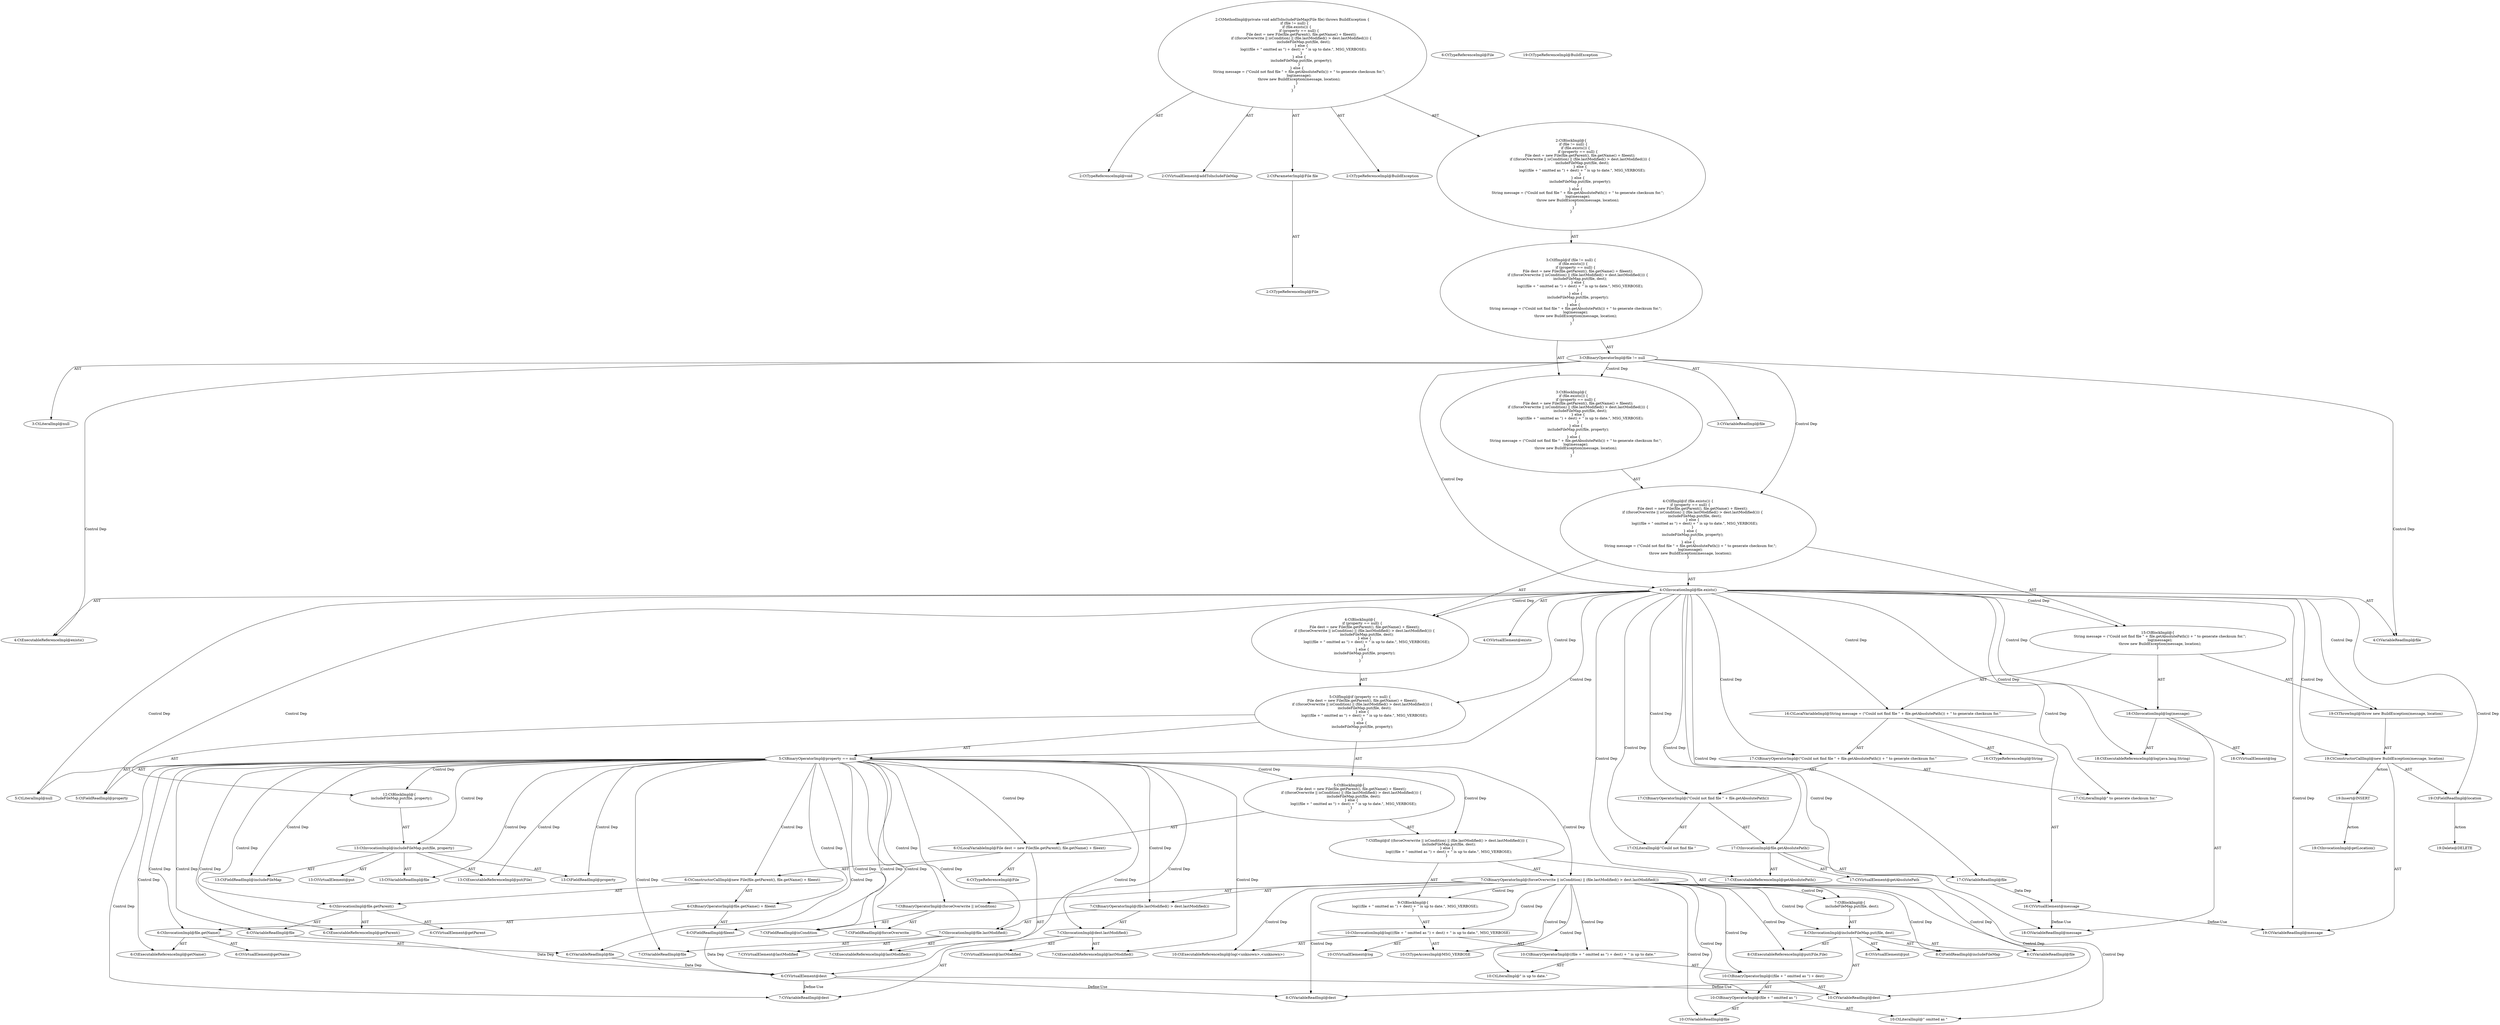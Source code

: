 digraph "addToIncludeFileMap#?,File" {
0 [label="2:CtTypeReferenceImpl@void" shape=ellipse]
1 [label="2:CtVirtualElement@addToIncludeFileMap" shape=ellipse]
2 [label="2:CtParameterImpl@File file" shape=ellipse]
3 [label="2:CtTypeReferenceImpl@File" shape=ellipse]
4 [label="2:CtTypeReferenceImpl@BuildException" shape=ellipse]
5 [label="3:CtVariableReadImpl@file" shape=ellipse]
6 [label="3:CtLiteralImpl@null" shape=ellipse]
7 [label="3:CtBinaryOperatorImpl@file != null" shape=ellipse]
8 [label="4:CtExecutableReferenceImpl@exists()" shape=ellipse]
9 [label="4:CtVirtualElement@exists" shape=ellipse]
10 [label="4:CtVariableReadImpl@file" shape=ellipse]
11 [label="4:CtInvocationImpl@file.exists()" shape=ellipse]
12 [label="5:CtFieldReadImpl@property" shape=ellipse]
13 [label="5:CtLiteralImpl@null" shape=ellipse]
14 [label="5:CtBinaryOperatorImpl@property == null" shape=ellipse]
15 [label="6:CtTypeReferenceImpl@File" shape=ellipse]
16 [label="6:CtTypeReferenceImpl@File" shape=ellipse]
17 [label="6:CtExecutableReferenceImpl@getParent()" shape=ellipse]
18 [label="6:CtVirtualElement@getParent" shape=ellipse]
19 [label="6:CtVariableReadImpl@file" shape=ellipse]
20 [label="6:CtInvocationImpl@file.getParent()" shape=ellipse]
21 [label="6:CtExecutableReferenceImpl@getName()" shape=ellipse]
22 [label="6:CtVirtualElement@getName" shape=ellipse]
23 [label="6:CtVariableReadImpl@file" shape=ellipse]
24 [label="6:CtInvocationImpl@file.getName()" shape=ellipse]
25 [label="6:CtFieldReadImpl@fileext" shape=ellipse]
26 [label="6:CtBinaryOperatorImpl@file.getName() + fileext" shape=ellipse]
27 [label="6:CtConstructorCallImpl@new File(file.getParent(), file.getName() + fileext)" shape=ellipse]
28 [label="6:CtVirtualElement@dest" shape=ellipse]
29 [label="6:CtLocalVariableImpl@File dest = new File(file.getParent(), file.getName() + fileext)" shape=ellipse]
30 [label="7:CtFieldReadImpl@forceOverwrite" shape=ellipse]
31 [label="7:CtFieldReadImpl@isCondition" shape=ellipse]
32 [label="7:CtBinaryOperatorImpl@(forceOverwrite || isCondition)" shape=ellipse]
33 [label="7:CtExecutableReferenceImpl@lastModified()" shape=ellipse]
34 [label="7:CtVirtualElement@lastModified" shape=ellipse]
35 [label="7:CtVariableReadImpl@file" shape=ellipse]
36 [label="7:CtInvocationImpl@file.lastModified()" shape=ellipse]
37 [label="7:CtExecutableReferenceImpl@lastModified()" shape=ellipse]
38 [label="7:CtVirtualElement@lastModified" shape=ellipse]
39 [label="7:CtVariableReadImpl@dest" shape=ellipse]
40 [label="7:CtInvocationImpl@dest.lastModified()" shape=ellipse]
41 [label="7:CtBinaryOperatorImpl@(file.lastModified() > dest.lastModified())" shape=ellipse]
42 [label="7:CtBinaryOperatorImpl@(forceOverwrite || isCondition) || (file.lastModified() > dest.lastModified())" shape=ellipse]
43 [label="8:CtExecutableReferenceImpl@put(File,File)" shape=ellipse]
44 [label="8:CtVirtualElement@put" shape=ellipse]
45 [label="8:CtFieldReadImpl@includeFileMap" shape=ellipse]
46 [label="8:CtVariableReadImpl@file" shape=ellipse]
47 [label="8:CtVariableReadImpl@dest" shape=ellipse]
48 [label="8:CtInvocationImpl@includeFileMap.put(file, dest)" shape=ellipse]
49 [label="7:CtBlockImpl@\{
    includeFileMap.put(file, dest);
\}" shape=ellipse]
50 [label="10:CtExecutableReferenceImpl@log(<unknown>,<unknown>)" shape=ellipse]
51 [label="10:CtVirtualElement@log" shape=ellipse]
52 [label="10:CtVariableReadImpl@file" shape=ellipse]
53 [label="10:CtLiteralImpl@\" omitted as \"" shape=ellipse]
54 [label="10:CtBinaryOperatorImpl@(file + \" omitted as \")" shape=ellipse]
55 [label="10:CtVariableReadImpl@dest" shape=ellipse]
56 [label="10:CtBinaryOperatorImpl@((file + \" omitted as \") + dest)" shape=ellipse]
57 [label="10:CtLiteralImpl@\" is up to date.\"" shape=ellipse]
58 [label="10:CtBinaryOperatorImpl@((file + \" omitted as \") + dest) + \" is up to date.\"" shape=ellipse]
59 [label="10:CtTypeAccessImpl@MSG_VERBOSE" shape=ellipse]
60 [label="10:CtInvocationImpl@log(((file + \" omitted as \") + dest) + \" is up to date.\", MSG_VERBOSE)" shape=ellipse]
61 [label="9:CtBlockImpl@\{
    log(((file + \" omitted as \") + dest) + \" is up to date.\", MSG_VERBOSE);
\}" shape=ellipse]
62 [label="7:CtIfImpl@if ((forceOverwrite || isCondition) || (file.lastModified() > dest.lastModified())) \{
    includeFileMap.put(file, dest);
\} else \{
    log(((file + \" omitted as \") + dest) + \" is up to date.\", MSG_VERBOSE);
\}" shape=ellipse]
63 [label="5:CtBlockImpl@\{
    File dest = new File(file.getParent(), file.getName() + fileext);
    if ((forceOverwrite || isCondition) || (file.lastModified() > dest.lastModified())) \{
        includeFileMap.put(file, dest);
    \} else \{
        log(((file + \" omitted as \") + dest) + \" is up to date.\", MSG_VERBOSE);
    \}
\}" shape=ellipse]
64 [label="13:CtExecutableReferenceImpl@put(File)" shape=ellipse]
65 [label="13:CtVirtualElement@put" shape=ellipse]
66 [label="13:CtFieldReadImpl@includeFileMap" shape=ellipse]
67 [label="13:CtVariableReadImpl@file" shape=ellipse]
68 [label="13:CtFieldReadImpl@property" shape=ellipse]
69 [label="13:CtInvocationImpl@includeFileMap.put(file, property)" shape=ellipse]
70 [label="12:CtBlockImpl@\{
    includeFileMap.put(file, property);
\}" shape=ellipse]
71 [label="5:CtIfImpl@if (property == null) \{
    File dest = new File(file.getParent(), file.getName() + fileext);
    if ((forceOverwrite || isCondition) || (file.lastModified() > dest.lastModified())) \{
        includeFileMap.put(file, dest);
    \} else \{
        log(((file + \" omitted as \") + dest) + \" is up to date.\", MSG_VERBOSE);
    \}
\} else \{
    includeFileMap.put(file, property);
\}" shape=ellipse]
72 [label="4:CtBlockImpl@\{
    if (property == null) \{
        File dest = new File(file.getParent(), file.getName() + fileext);
        if ((forceOverwrite || isCondition) || (file.lastModified() > dest.lastModified())) \{
            includeFileMap.put(file, dest);
        \} else \{
            log(((file + \" omitted as \") + dest) + \" is up to date.\", MSG_VERBOSE);
        \}
    \} else \{
        includeFileMap.put(file, property);
    \}
\}" shape=ellipse]
73 [label="16:CtTypeReferenceImpl@String" shape=ellipse]
74 [label="17:CtLiteralImpl@\"Could not find file \"" shape=ellipse]
75 [label="17:CtExecutableReferenceImpl@getAbsolutePath()" shape=ellipse]
76 [label="17:CtVirtualElement@getAbsolutePath" shape=ellipse]
77 [label="17:CtVariableReadImpl@file" shape=ellipse]
78 [label="17:CtInvocationImpl@file.getAbsolutePath()" shape=ellipse]
79 [label="17:CtBinaryOperatorImpl@(\"Could not find file \" + file.getAbsolutePath())" shape=ellipse]
80 [label="17:CtLiteralImpl@\" to generate checksum for.\"" shape=ellipse]
81 [label="17:CtBinaryOperatorImpl@(\"Could not find file \" + file.getAbsolutePath()) + \" to generate checksum for.\"" shape=ellipse]
82 [label="16:CtVirtualElement@message" shape=ellipse]
83 [label="16:CtLocalVariableImpl@String message = (\"Could not find file \" + file.getAbsolutePath()) + \" to generate checksum for.\"" shape=ellipse]
84 [label="18:CtExecutableReferenceImpl@log(java.lang.String)" shape=ellipse]
85 [label="18:CtVirtualElement@log" shape=ellipse]
86 [label="18:CtVariableReadImpl@message" shape=ellipse]
87 [label="18:CtInvocationImpl@log(message)" shape=ellipse]
88 [label="19:CtTypeReferenceImpl@BuildException" shape=ellipse]
89 [label="19:CtVariableReadImpl@message" shape=ellipse]
90 [label="19:CtFieldReadImpl@location" shape=ellipse]
91 [label="19:CtConstructorCallImpl@new BuildException(message, location)" shape=ellipse]
92 [label="19:CtThrowImpl@throw new BuildException(message, location)" shape=ellipse]
93 [label="15:CtBlockImpl@\{
    String message = (\"Could not find file \" + file.getAbsolutePath()) + \" to generate checksum for.\";
    log(message);
    throw new BuildException(message, location);
\}" shape=ellipse]
94 [label="4:CtIfImpl@if (file.exists()) \{
    if (property == null) \{
        File dest = new File(file.getParent(), file.getName() + fileext);
        if ((forceOverwrite || isCondition) || (file.lastModified() > dest.lastModified())) \{
            includeFileMap.put(file, dest);
        \} else \{
            log(((file + \" omitted as \") + dest) + \" is up to date.\", MSG_VERBOSE);
        \}
    \} else \{
        includeFileMap.put(file, property);
    \}
\} else \{
    String message = (\"Could not find file \" + file.getAbsolutePath()) + \" to generate checksum for.\";
    log(message);
    throw new BuildException(message, location);
\}" shape=ellipse]
95 [label="3:CtBlockImpl@\{
    if (file.exists()) \{
        if (property == null) \{
            File dest = new File(file.getParent(), file.getName() + fileext);
            if ((forceOverwrite || isCondition) || (file.lastModified() > dest.lastModified())) \{
                includeFileMap.put(file, dest);
            \} else \{
                log(((file + \" omitted as \") + dest) + \" is up to date.\", MSG_VERBOSE);
            \}
        \} else \{
            includeFileMap.put(file, property);
        \}
    \} else \{
        String message = (\"Could not find file \" + file.getAbsolutePath()) + \" to generate checksum for.\";
        log(message);
        throw new BuildException(message, location);
    \}
\}" shape=ellipse]
96 [label="3:CtIfImpl@if (file != null) \{
    if (file.exists()) \{
        if (property == null) \{
            File dest = new File(file.getParent(), file.getName() + fileext);
            if ((forceOverwrite || isCondition) || (file.lastModified() > dest.lastModified())) \{
                includeFileMap.put(file, dest);
            \} else \{
                log(((file + \" omitted as \") + dest) + \" is up to date.\", MSG_VERBOSE);
            \}
        \} else \{
            includeFileMap.put(file, property);
        \}
    \} else \{
        String message = (\"Could not find file \" + file.getAbsolutePath()) + \" to generate checksum for.\";
        log(message);
        throw new BuildException(message, location);
    \}
\}" shape=ellipse]
97 [label="2:CtBlockImpl@\{
    if (file != null) \{
        if (file.exists()) \{
            if (property == null) \{
                File dest = new File(file.getParent(), file.getName() + fileext);
                if ((forceOverwrite || isCondition) || (file.lastModified() > dest.lastModified())) \{
                    includeFileMap.put(file, dest);
                \} else \{
                    log(((file + \" omitted as \") + dest) + \" is up to date.\", MSG_VERBOSE);
                \}
            \} else \{
                includeFileMap.put(file, property);
            \}
        \} else \{
            String message = (\"Could not find file \" + file.getAbsolutePath()) + \" to generate checksum for.\";
            log(message);
            throw new BuildException(message, location);
        \}
    \}
\}" shape=ellipse]
98 [label="2:CtMethodImpl@private void addToIncludeFileMap(File file) throws BuildException \{
    if (file != null) \{
        if (file.exists()) \{
            if (property == null) \{
                File dest = new File(file.getParent(), file.getName() + fileext);
                if ((forceOverwrite || isCondition) || (file.lastModified() > dest.lastModified())) \{
                    includeFileMap.put(file, dest);
                \} else \{
                    log(((file + \" omitted as \") + dest) + \" is up to date.\", MSG_VERBOSE);
                \}
            \} else \{
                includeFileMap.put(file, property);
            \}
        \} else \{
            String message = (\"Could not find file \" + file.getAbsolutePath()) + \" to generate checksum for.\";
            log(message);
            throw new BuildException(message, location);
        \}
    \}
\}" shape=ellipse]
99 [label="19:Delete@DELETE" shape=ellipse]
100 [label="19:Insert@INSERT" shape=ellipse]
101 [label="19:CtInvocationImpl@getLocation()" shape=ellipse]
2 -> 3 [label="AST"];
7 -> 5 [label="AST"];
7 -> 6 [label="AST"];
7 -> 95 [label="Control Dep"];
7 -> 94 [label="Control Dep"];
7 -> 11 [label="Control Dep"];
7 -> 8 [label="Control Dep"];
7 -> 10 [label="Control Dep"];
11 -> 9 [label="AST"];
11 -> 10 [label="AST"];
11 -> 8 [label="AST"];
11 -> 72 [label="Control Dep"];
11 -> 71 [label="Control Dep"];
11 -> 14 [label="Control Dep"];
11 -> 12 [label="Control Dep"];
11 -> 13 [label="Control Dep"];
11 -> 93 [label="Control Dep"];
11 -> 83 [label="Control Dep"];
11 -> 81 [label="Control Dep"];
11 -> 79 [label="Control Dep"];
11 -> 74 [label="Control Dep"];
11 -> 78 [label="Control Dep"];
11 -> 75 [label="Control Dep"];
11 -> 77 [label="Control Dep"];
11 -> 80 [label="Control Dep"];
11 -> 87 [label="Control Dep"];
11 -> 84 [label="Control Dep"];
11 -> 86 [label="Control Dep"];
11 -> 92 [label="Control Dep"];
11 -> 91 [label="Control Dep"];
11 -> 89 [label="Control Dep"];
11 -> 90 [label="Control Dep"];
14 -> 12 [label="AST"];
14 -> 13 [label="AST"];
14 -> 63 [label="Control Dep"];
14 -> 29 [label="Control Dep"];
14 -> 27 [label="Control Dep"];
14 -> 20 [label="Control Dep"];
14 -> 17 [label="Control Dep"];
14 -> 19 [label="Control Dep"];
14 -> 26 [label="Control Dep"];
14 -> 24 [label="Control Dep"];
14 -> 21 [label="Control Dep"];
14 -> 23 [label="Control Dep"];
14 -> 25 [label="Control Dep"];
14 -> 62 [label="Control Dep"];
14 -> 42 [label="Control Dep"];
14 -> 32 [label="Control Dep"];
14 -> 30 [label="Control Dep"];
14 -> 31 [label="Control Dep"];
14 -> 41 [label="Control Dep"];
14 -> 36 [label="Control Dep"];
14 -> 33 [label="Control Dep"];
14 -> 35 [label="Control Dep"];
14 -> 40 [label="Control Dep"];
14 -> 37 [label="Control Dep"];
14 -> 39 [label="Control Dep"];
14 -> 70 [label="Control Dep"];
14 -> 69 [label="Control Dep"];
14 -> 64 [label="Control Dep"];
14 -> 66 [label="Control Dep"];
14 -> 67 [label="Control Dep"];
14 -> 68 [label="Control Dep"];
19 -> 28 [label="Data Dep"];
20 -> 18 [label="AST"];
20 -> 19 [label="AST"];
20 -> 17 [label="AST"];
23 -> 28 [label="Data Dep"];
24 -> 22 [label="AST"];
24 -> 23 [label="AST"];
24 -> 21 [label="AST"];
25 -> 28 [label="Data Dep"];
26 -> 24 [label="AST"];
26 -> 25 [label="AST"];
27 -> 20 [label="AST"];
27 -> 26 [label="AST"];
28 -> 39 [label="Define-Use"];
28 -> 47 [label="Define-Use"];
28 -> 55 [label="Define-Use"];
29 -> 28 [label="AST"];
29 -> 15 [label="AST"];
29 -> 27 [label="AST"];
32 -> 30 [label="AST"];
32 -> 31 [label="AST"];
36 -> 34 [label="AST"];
36 -> 35 [label="AST"];
36 -> 33 [label="AST"];
40 -> 38 [label="AST"];
40 -> 39 [label="AST"];
40 -> 37 [label="AST"];
41 -> 36 [label="AST"];
41 -> 40 [label="AST"];
42 -> 32 [label="AST"];
42 -> 41 [label="AST"];
42 -> 49 [label="Control Dep"];
42 -> 48 [label="Control Dep"];
42 -> 43 [label="Control Dep"];
42 -> 45 [label="Control Dep"];
42 -> 46 [label="Control Dep"];
42 -> 47 [label="Control Dep"];
42 -> 61 [label="Control Dep"];
42 -> 60 [label="Control Dep"];
42 -> 50 [label="Control Dep"];
42 -> 58 [label="Control Dep"];
42 -> 56 [label="Control Dep"];
42 -> 54 [label="Control Dep"];
42 -> 52 [label="Control Dep"];
42 -> 53 [label="Control Dep"];
42 -> 55 [label="Control Dep"];
42 -> 57 [label="Control Dep"];
42 -> 59 [label="Control Dep"];
48 -> 44 [label="AST"];
48 -> 45 [label="AST"];
48 -> 43 [label="AST"];
48 -> 46 [label="AST"];
48 -> 47 [label="AST"];
49 -> 48 [label="AST"];
54 -> 52 [label="AST"];
54 -> 53 [label="AST"];
56 -> 54 [label="AST"];
56 -> 55 [label="AST"];
58 -> 56 [label="AST"];
58 -> 57 [label="AST"];
60 -> 51 [label="AST"];
60 -> 50 [label="AST"];
60 -> 58 [label="AST"];
60 -> 59 [label="AST"];
61 -> 60 [label="AST"];
62 -> 42 [label="AST"];
62 -> 49 [label="AST"];
62 -> 61 [label="AST"];
63 -> 29 [label="AST"];
63 -> 62 [label="AST"];
69 -> 65 [label="AST"];
69 -> 66 [label="AST"];
69 -> 64 [label="AST"];
69 -> 67 [label="AST"];
69 -> 68 [label="AST"];
70 -> 69 [label="AST"];
71 -> 14 [label="AST"];
71 -> 63 [label="AST"];
71 -> 70 [label="AST"];
72 -> 71 [label="AST"];
77 -> 82 [label="Data Dep"];
78 -> 76 [label="AST"];
78 -> 77 [label="AST"];
78 -> 75 [label="AST"];
79 -> 74 [label="AST"];
79 -> 78 [label="AST"];
81 -> 79 [label="AST"];
81 -> 80 [label="AST"];
82 -> 86 [label="Define-Use"];
82 -> 89 [label="Define-Use"];
83 -> 82 [label="AST"];
83 -> 73 [label="AST"];
83 -> 81 [label="AST"];
87 -> 85 [label="AST"];
87 -> 84 [label="AST"];
87 -> 86 [label="AST"];
90 -> 99 [label="Action"];
91 -> 89 [label="AST"];
91 -> 90 [label="AST"];
91 -> 100 [label="Action"];
92 -> 91 [label="AST"];
93 -> 83 [label="AST"];
93 -> 87 [label="AST"];
93 -> 92 [label="AST"];
94 -> 11 [label="AST"];
94 -> 72 [label="AST"];
94 -> 93 [label="AST"];
95 -> 94 [label="AST"];
96 -> 7 [label="AST"];
96 -> 95 [label="AST"];
97 -> 96 [label="AST"];
98 -> 1 [label="AST"];
98 -> 0 [label="AST"];
98 -> 2 [label="AST"];
98 -> 4 [label="AST"];
98 -> 97 [label="AST"];
100 -> 101 [label="Action"];
}